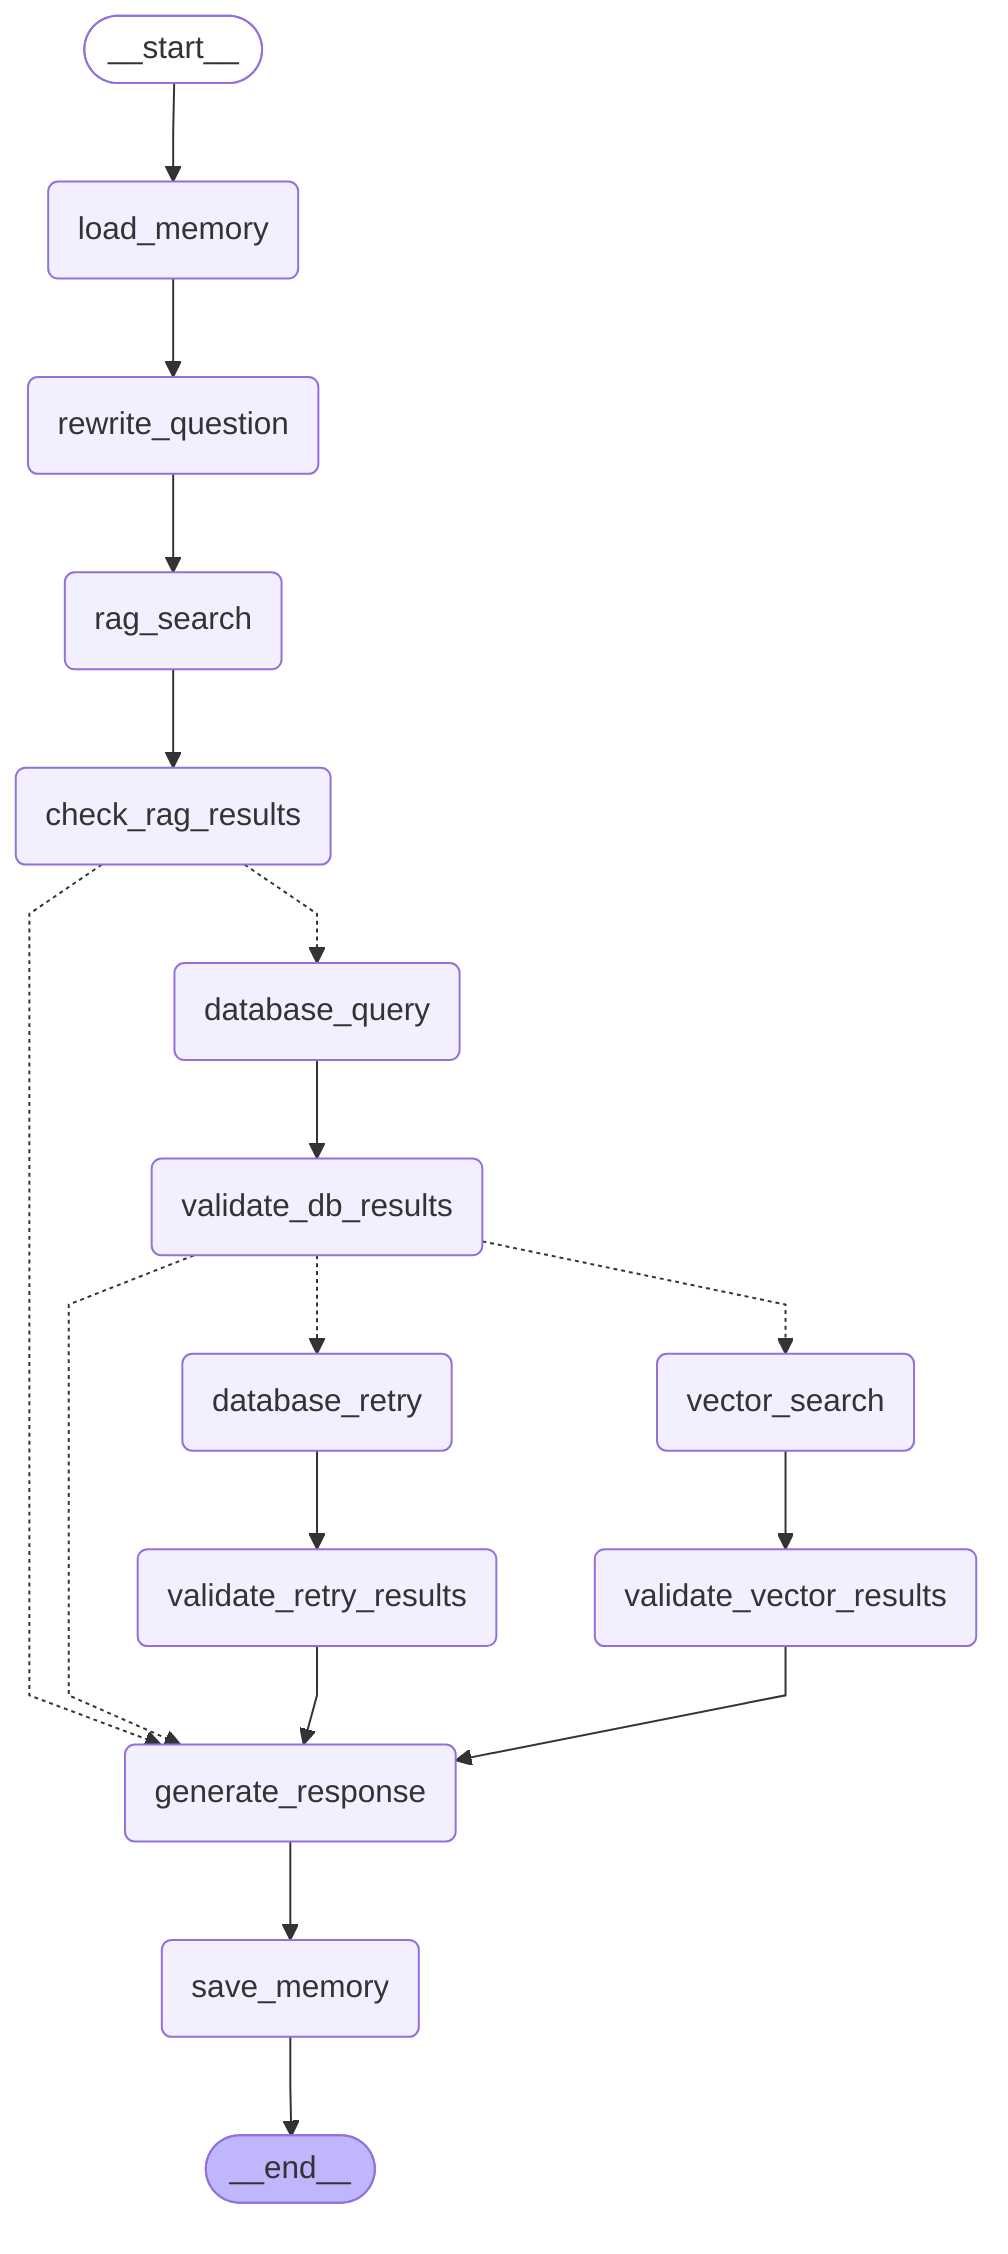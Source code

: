 ---
config:
  flowchart:
    curve: linear
---
graph TD;
	__start__([<p>__start__</p>]):::first
	load_memory(load_memory)
	rewrite_question(rewrite_question)
	rag_search(rag_search)
	check_rag_results(check_rag_results)
	database_query(database_query)
	validate_db_results(validate_db_results)
	database_retry(database_retry)
	validate_retry_results(validate_retry_results)
	vector_search(vector_search)
	validate_vector_results(validate_vector_results)
	generate_response(generate_response)
	save_memory(save_memory)
	__end__([<p>__end__</p>]):::last
	__start__ --> load_memory;
	check_rag_results -.-> database_query;
	check_rag_results -.-> generate_response;
	database_query --> validate_db_results;
	database_retry --> validate_retry_results;
	generate_response --> save_memory;
	load_memory --> rewrite_question;
	rag_search --> check_rag_results;
	rewrite_question --> rag_search;
	validate_db_results -.-> database_retry;
	validate_db_results -.-> generate_response;
	validate_db_results -.-> vector_search;
	validate_retry_results --> generate_response;
	validate_vector_results --> generate_response;
	vector_search --> validate_vector_results;
	save_memory --> __end__;
	classDef default fill:#f2f0ff,line-height:1.2
	classDef first fill-opacity:0
	classDef last fill:#bfb6fc